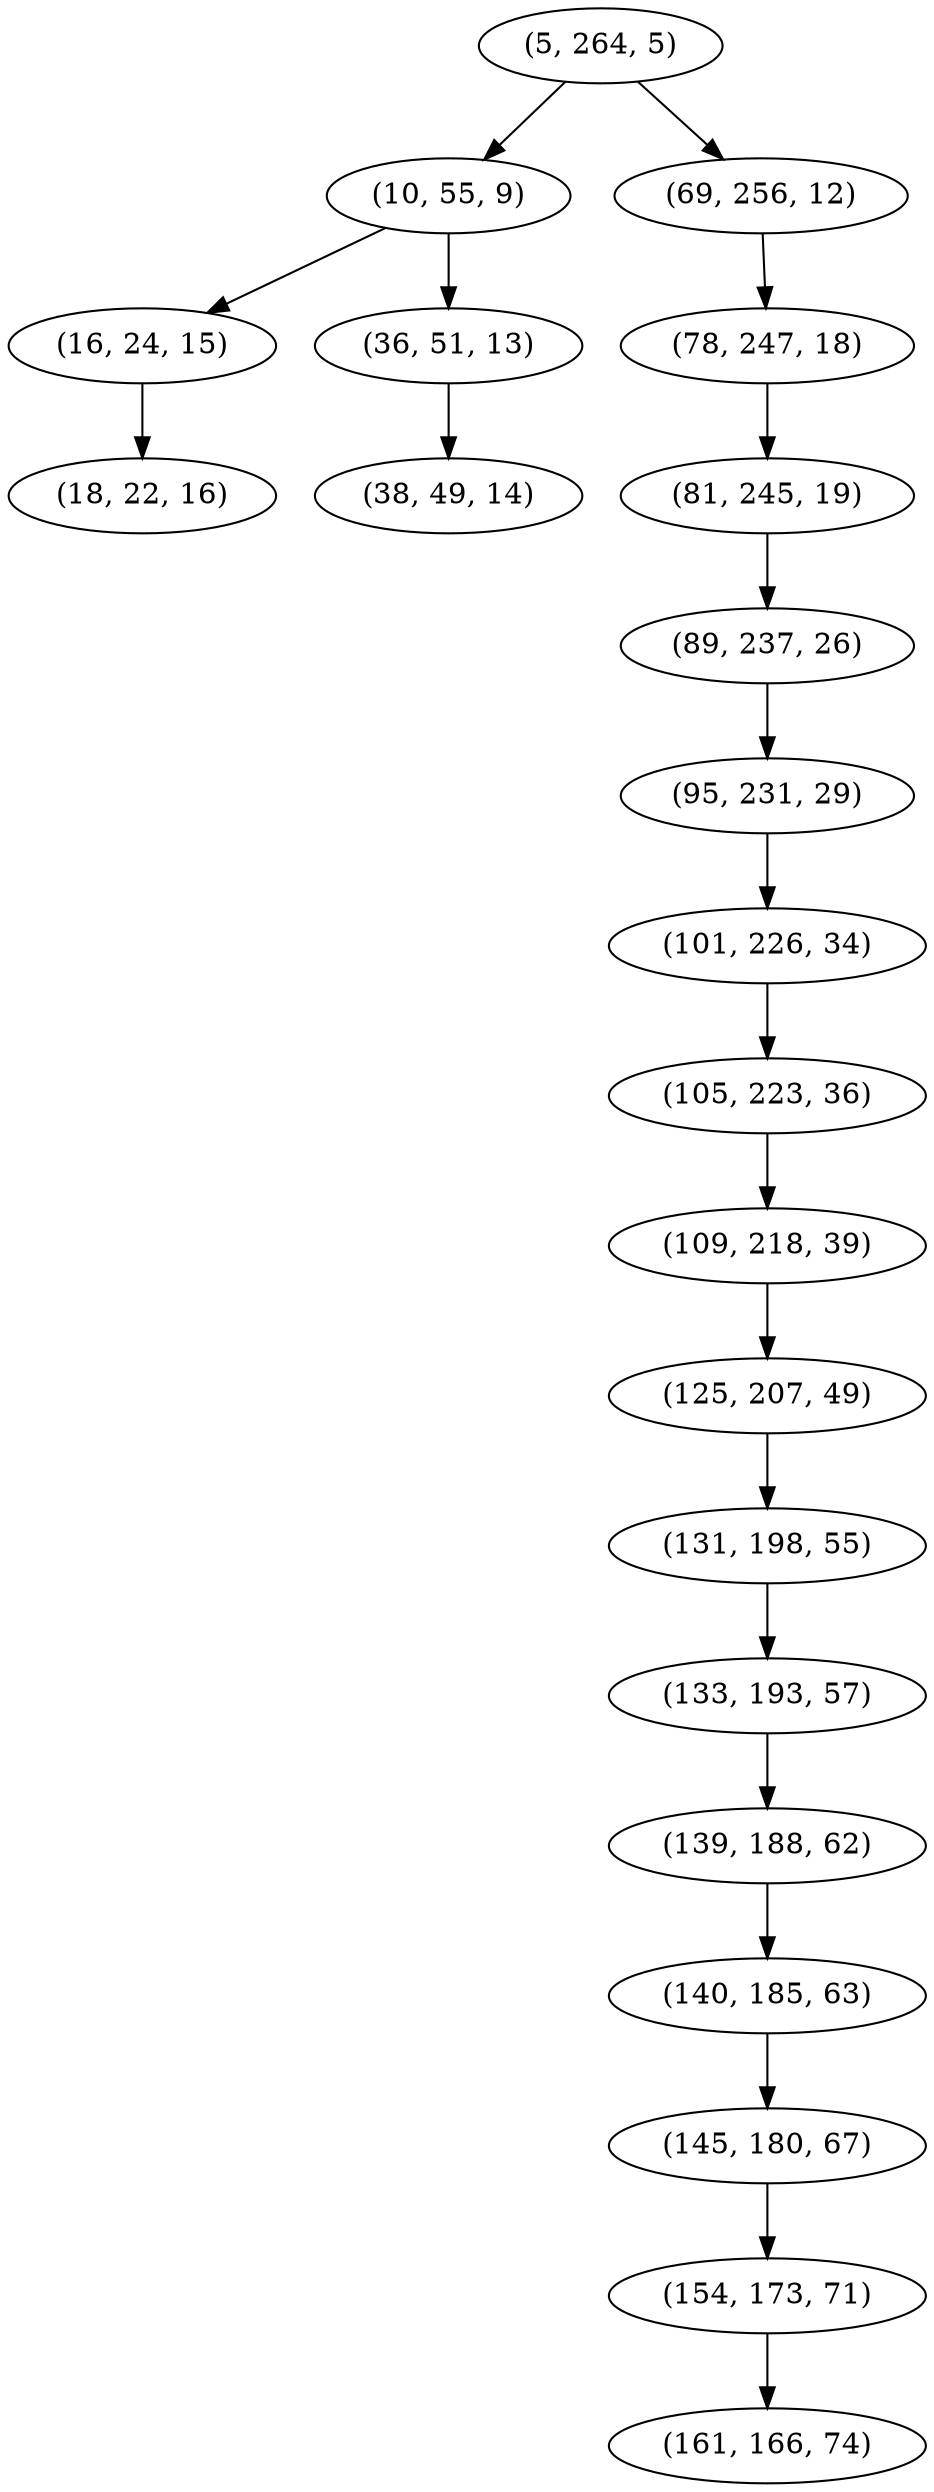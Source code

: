 digraph tree {
    "(5, 264, 5)";
    "(10, 55, 9)";
    "(16, 24, 15)";
    "(18, 22, 16)";
    "(36, 51, 13)";
    "(38, 49, 14)";
    "(69, 256, 12)";
    "(78, 247, 18)";
    "(81, 245, 19)";
    "(89, 237, 26)";
    "(95, 231, 29)";
    "(101, 226, 34)";
    "(105, 223, 36)";
    "(109, 218, 39)";
    "(125, 207, 49)";
    "(131, 198, 55)";
    "(133, 193, 57)";
    "(139, 188, 62)";
    "(140, 185, 63)";
    "(145, 180, 67)";
    "(154, 173, 71)";
    "(161, 166, 74)";
    "(5, 264, 5)" -> "(10, 55, 9)";
    "(5, 264, 5)" -> "(69, 256, 12)";
    "(10, 55, 9)" -> "(16, 24, 15)";
    "(10, 55, 9)" -> "(36, 51, 13)";
    "(16, 24, 15)" -> "(18, 22, 16)";
    "(36, 51, 13)" -> "(38, 49, 14)";
    "(69, 256, 12)" -> "(78, 247, 18)";
    "(78, 247, 18)" -> "(81, 245, 19)";
    "(81, 245, 19)" -> "(89, 237, 26)";
    "(89, 237, 26)" -> "(95, 231, 29)";
    "(95, 231, 29)" -> "(101, 226, 34)";
    "(101, 226, 34)" -> "(105, 223, 36)";
    "(105, 223, 36)" -> "(109, 218, 39)";
    "(109, 218, 39)" -> "(125, 207, 49)";
    "(125, 207, 49)" -> "(131, 198, 55)";
    "(131, 198, 55)" -> "(133, 193, 57)";
    "(133, 193, 57)" -> "(139, 188, 62)";
    "(139, 188, 62)" -> "(140, 185, 63)";
    "(140, 185, 63)" -> "(145, 180, 67)";
    "(145, 180, 67)" -> "(154, 173, 71)";
    "(154, 173, 71)" -> "(161, 166, 74)";
}
